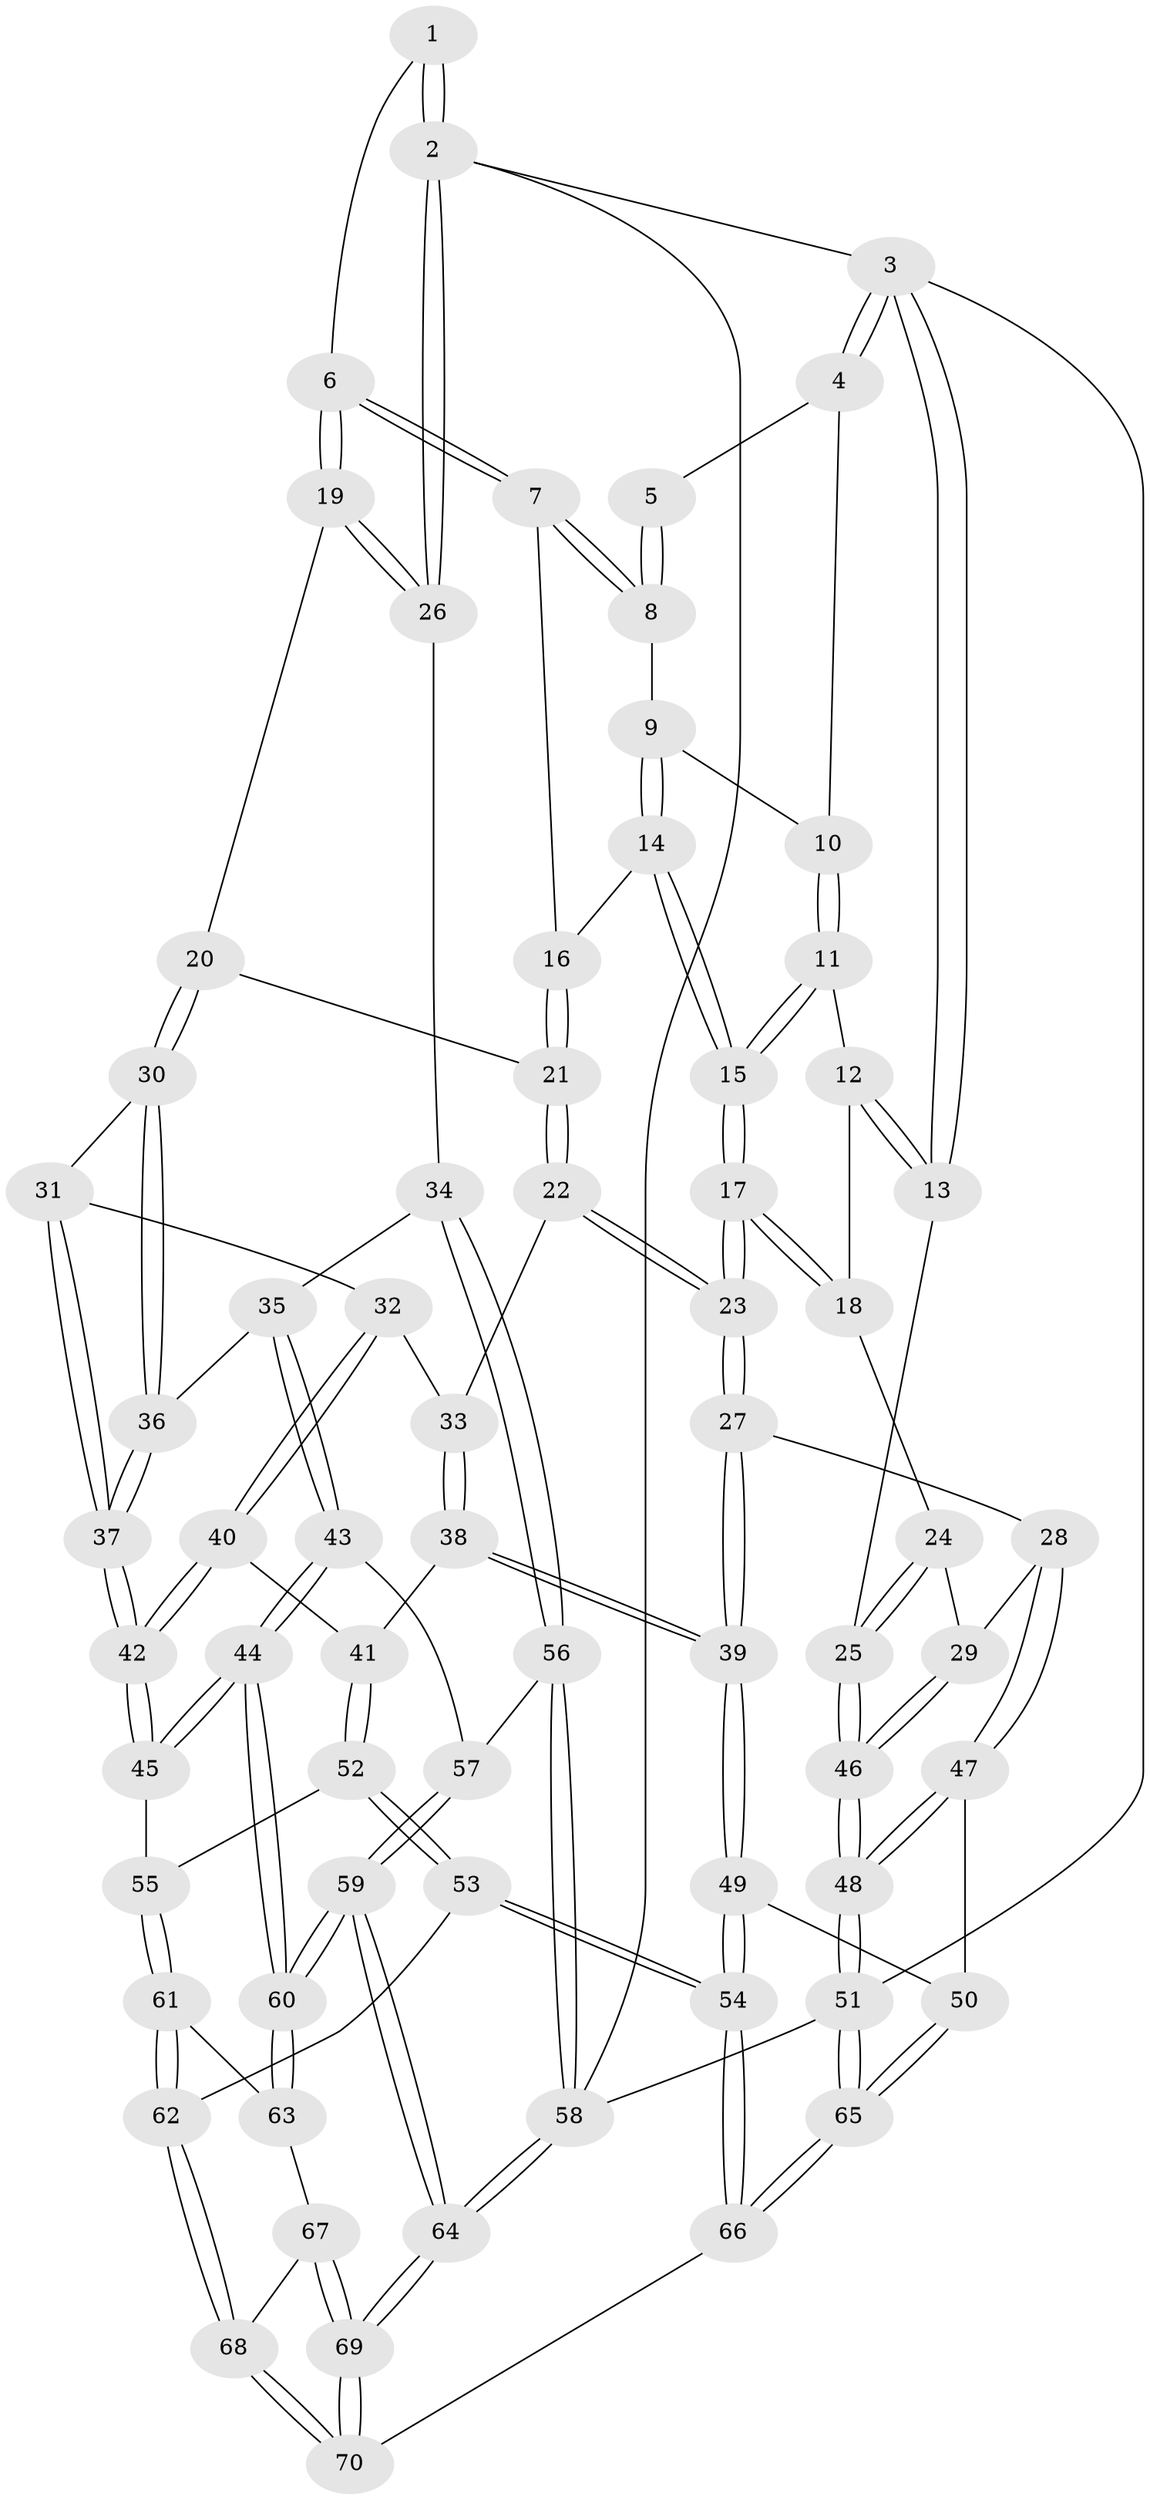 // Generated by graph-tools (version 1.1) at 2025/00/03/09/25 05:00:47]
// undirected, 70 vertices, 172 edges
graph export_dot {
graph [start="1"]
  node [color=gray90,style=filled];
  1 [pos="+0.7296129644541517+0"];
  2 [pos="+1+0"];
  3 [pos="+0+0"];
  4 [pos="+0.08145450634372764+0"];
  5 [pos="+0.5570998181980674+0"];
  6 [pos="+0.777774225698267+0.2130293681905882"];
  7 [pos="+0.4952920420157311+0.10437805737270298"];
  8 [pos="+0.4938578230609539+0.07088033020947683"];
  9 [pos="+0.34852400698278996+0.055928786628163314"];
  10 [pos="+0.141118285383631+0"];
  11 [pos="+0.1941356807966482+0.10394365196835227"];
  12 [pos="+0.14466507848656837+0.188512716210677"];
  13 [pos="+0+0.26968651796243037"];
  14 [pos="+0.357480779587999+0.205054452009192"];
  15 [pos="+0.3294285657695133+0.2167014823283037"];
  16 [pos="+0.4461022489166806+0.19441051460045924"];
  17 [pos="+0.2813920331267864+0.3376011164457239"];
  18 [pos="+0.17020068511030328+0.31413326500178035"];
  19 [pos="+0.7797791203772031+0.2178201104420162"];
  20 [pos="+0.7736663070931956+0.2584585880048584"];
  21 [pos="+0.5230986433581435+0.30255057745733066"];
  22 [pos="+0.4853828819279982+0.39051907967429256"];
  23 [pos="+0.30730947066362646+0.3975876463538827"];
  24 [pos="+0.09483682106208903+0.3494473261405893"];
  25 [pos="+0+0.2980728523846155"];
  26 [pos="+1+0"];
  27 [pos="+0.29321766754702683+0.4450763245704238"];
  28 [pos="+0.1825997020132827+0.5021369446337207"];
  29 [pos="+0.14203340077948176+0.49401996713751956"];
  30 [pos="+0.7907769722713082+0.30962186112170276"];
  31 [pos="+0.6608014049362111+0.43966967059955"];
  32 [pos="+0.5863481169627083+0.46566729849149613"];
  33 [pos="+0.503071593893838+0.42694311097551213"];
  34 [pos="+1+0.480312919916714"];
  35 [pos="+0.9065152092846049+0.40950190260945774"];
  36 [pos="+0.829414894569368+0.35442251980790773"];
  37 [pos="+0.7040645717998801+0.619122390292446"];
  38 [pos="+0.44431221866297127+0.5872789832993544"];
  39 [pos="+0.37031198640553104+0.5915398550271914"];
  40 [pos="+0.5921994611229942+0.5439571792117053"];
  41 [pos="+0.45700997689508366+0.5953902050828372"];
  42 [pos="+0.6988665704130707+0.653840538192768"];
  43 [pos="+0.7940281503465716+0.6887504895432258"];
  44 [pos="+0.7628790083946099+0.7103129236700466"];
  45 [pos="+0.7054261818997694+0.6804544067411142"];
  46 [pos="+0+0.6446906265825708"];
  47 [pos="+0.22082932182263998+0.7162038193162755"];
  48 [pos="+0+0.7473614893948785"];
  49 [pos="+0.26543714952577907+0.7278862688468875"];
  50 [pos="+0.2574900092997081+0.7279316169160222"];
  51 [pos="+0+1"];
  52 [pos="+0.5485686404801612+0.717802485476511"];
  53 [pos="+0.47536718259237387+0.7960131616505379"];
  54 [pos="+0.38382019340339196+0.832330812351088"];
  55 [pos="+0.5962188385565342+0.7151837552746368"];
  56 [pos="+1+0.5885292388940903"];
  57 [pos="+1+0.6288522856499541"];
  58 [pos="+1+1"];
  59 [pos="+0.8349018122437329+0.9248283523470237"];
  60 [pos="+0.8194654963238936+0.8993663692140191"];
  61 [pos="+0.6066711099304108+0.8222852213879184"];
  62 [pos="+0.5671259584099468+0.8972629461657653"];
  63 [pos="+0.6566785553445165+0.8826514999071663"];
  64 [pos="+0.9618126423778133+1"];
  65 [pos="+0.06097701098014016+1"];
  66 [pos="+0.37130114074422316+1"];
  67 [pos="+0.5966156222055723+0.8981112938196414"];
  68 [pos="+0.5676285475127513+0.8984035587699358"];
  69 [pos="+0.8178494593707631+1"];
  70 [pos="+0.46960786317112635+1"];
  1 -- 2;
  1 -- 2;
  1 -- 6;
  2 -- 3;
  2 -- 26;
  2 -- 26;
  2 -- 58;
  3 -- 4;
  3 -- 4;
  3 -- 13;
  3 -- 13;
  3 -- 51;
  4 -- 5;
  4 -- 10;
  5 -- 8;
  5 -- 8;
  6 -- 7;
  6 -- 7;
  6 -- 19;
  6 -- 19;
  7 -- 8;
  7 -- 8;
  7 -- 16;
  8 -- 9;
  9 -- 10;
  9 -- 14;
  9 -- 14;
  10 -- 11;
  10 -- 11;
  11 -- 12;
  11 -- 15;
  11 -- 15;
  12 -- 13;
  12 -- 13;
  12 -- 18;
  13 -- 25;
  14 -- 15;
  14 -- 15;
  14 -- 16;
  15 -- 17;
  15 -- 17;
  16 -- 21;
  16 -- 21;
  17 -- 18;
  17 -- 18;
  17 -- 23;
  17 -- 23;
  18 -- 24;
  19 -- 20;
  19 -- 26;
  19 -- 26;
  20 -- 21;
  20 -- 30;
  20 -- 30;
  21 -- 22;
  21 -- 22;
  22 -- 23;
  22 -- 23;
  22 -- 33;
  23 -- 27;
  23 -- 27;
  24 -- 25;
  24 -- 25;
  24 -- 29;
  25 -- 46;
  25 -- 46;
  26 -- 34;
  27 -- 28;
  27 -- 39;
  27 -- 39;
  28 -- 29;
  28 -- 47;
  28 -- 47;
  29 -- 46;
  29 -- 46;
  30 -- 31;
  30 -- 36;
  30 -- 36;
  31 -- 32;
  31 -- 37;
  31 -- 37;
  32 -- 33;
  32 -- 40;
  32 -- 40;
  33 -- 38;
  33 -- 38;
  34 -- 35;
  34 -- 56;
  34 -- 56;
  35 -- 36;
  35 -- 43;
  35 -- 43;
  36 -- 37;
  36 -- 37;
  37 -- 42;
  37 -- 42;
  38 -- 39;
  38 -- 39;
  38 -- 41;
  39 -- 49;
  39 -- 49;
  40 -- 41;
  40 -- 42;
  40 -- 42;
  41 -- 52;
  41 -- 52;
  42 -- 45;
  42 -- 45;
  43 -- 44;
  43 -- 44;
  43 -- 57;
  44 -- 45;
  44 -- 45;
  44 -- 60;
  44 -- 60;
  45 -- 55;
  46 -- 48;
  46 -- 48;
  47 -- 48;
  47 -- 48;
  47 -- 50;
  48 -- 51;
  48 -- 51;
  49 -- 50;
  49 -- 54;
  49 -- 54;
  50 -- 65;
  50 -- 65;
  51 -- 65;
  51 -- 65;
  51 -- 58;
  52 -- 53;
  52 -- 53;
  52 -- 55;
  53 -- 54;
  53 -- 54;
  53 -- 62;
  54 -- 66;
  54 -- 66;
  55 -- 61;
  55 -- 61;
  56 -- 57;
  56 -- 58;
  56 -- 58;
  57 -- 59;
  57 -- 59;
  58 -- 64;
  58 -- 64;
  59 -- 60;
  59 -- 60;
  59 -- 64;
  59 -- 64;
  60 -- 63;
  60 -- 63;
  61 -- 62;
  61 -- 62;
  61 -- 63;
  62 -- 68;
  62 -- 68;
  63 -- 67;
  64 -- 69;
  64 -- 69;
  65 -- 66;
  65 -- 66;
  66 -- 70;
  67 -- 68;
  67 -- 69;
  67 -- 69;
  68 -- 70;
  68 -- 70;
  69 -- 70;
  69 -- 70;
}
